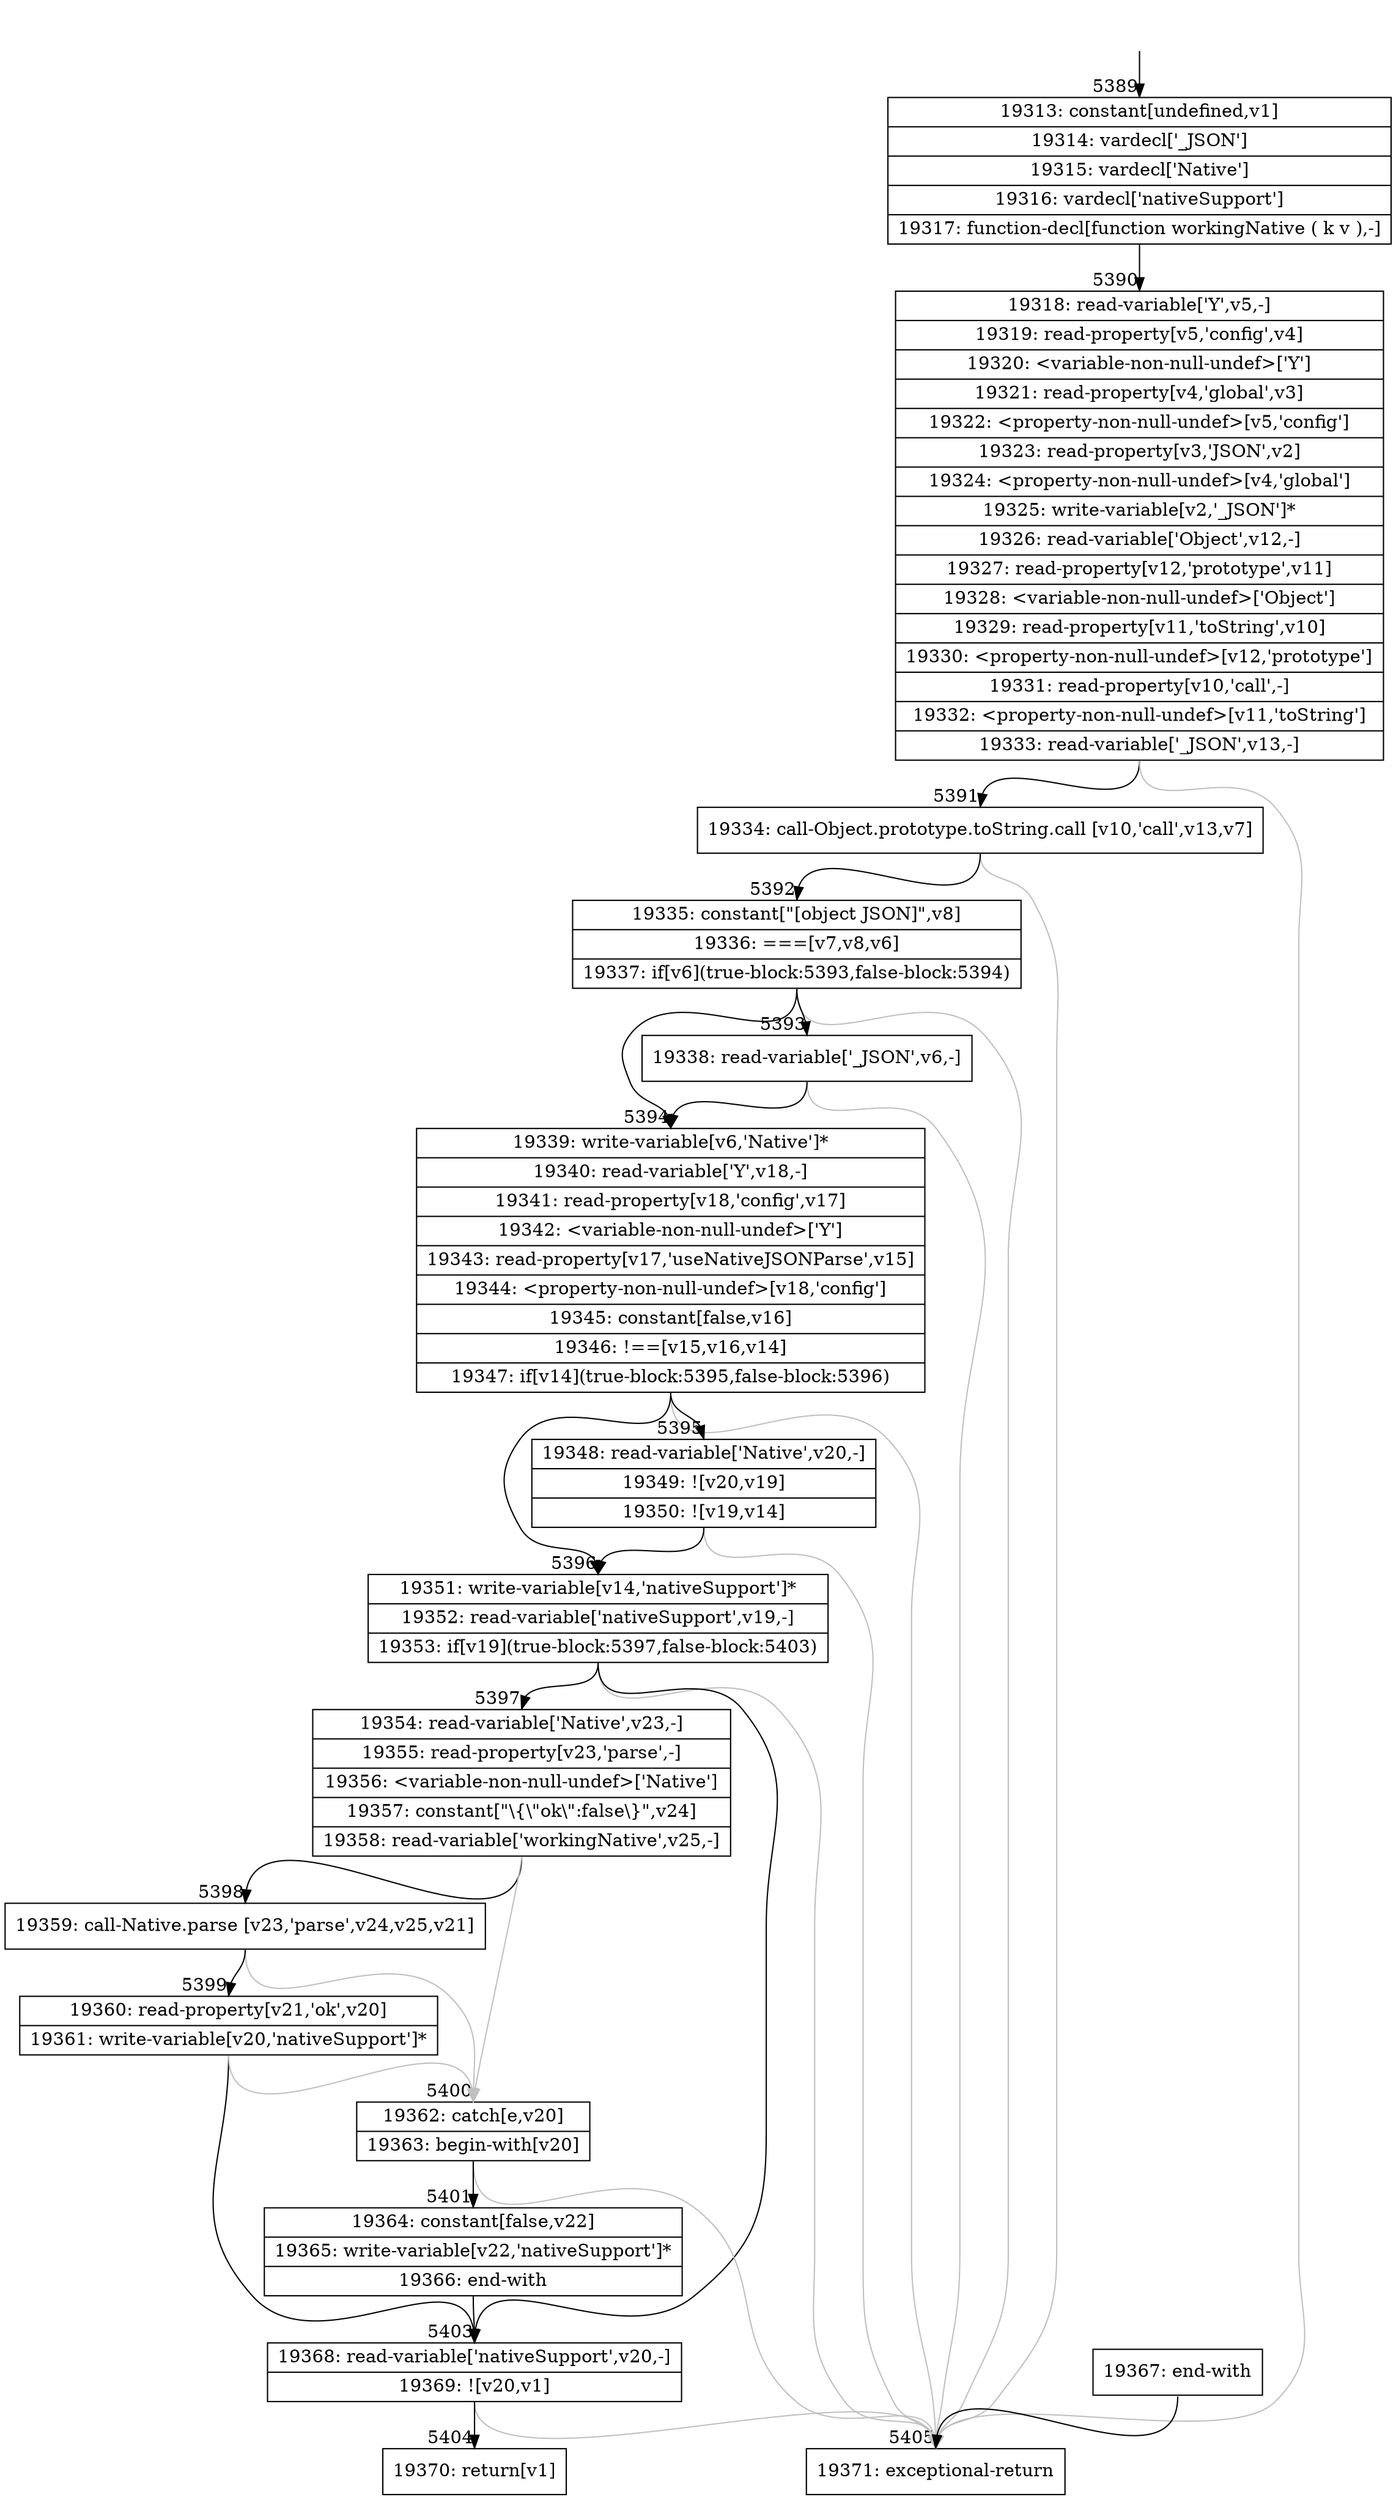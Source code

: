 digraph {
rankdir="TD"
BB_entry256[shape=none,label=""];
BB_entry256 -> BB5389 [tailport=s, headport=n, headlabel="    5389"]
BB5389 [shape=record label="{19313: constant[undefined,v1]|19314: vardecl['_JSON']|19315: vardecl['Native']|19316: vardecl['nativeSupport']|19317: function-decl[function workingNative ( k v ),-]}" ] 
BB5389 -> BB5390 [tailport=s, headport=n, headlabel="      5390"]
BB5390 [shape=record label="{19318: read-variable['Y',v5,-]|19319: read-property[v5,'config',v4]|19320: \<variable-non-null-undef\>['Y']|19321: read-property[v4,'global',v3]|19322: \<property-non-null-undef\>[v5,'config']|19323: read-property[v3,'JSON',v2]|19324: \<property-non-null-undef\>[v4,'global']|19325: write-variable[v2,'_JSON']*|19326: read-variable['Object',v12,-]|19327: read-property[v12,'prototype',v11]|19328: \<variable-non-null-undef\>['Object']|19329: read-property[v11,'toString',v10]|19330: \<property-non-null-undef\>[v12,'prototype']|19331: read-property[v10,'call',-]|19332: \<property-non-null-undef\>[v11,'toString']|19333: read-variable['_JSON',v13,-]}" ] 
BB5390 -> BB5391 [tailport=s, headport=n, headlabel="      5391"]
BB5390 -> BB5405 [tailport=s, headport=n, color=gray, headlabel="      5405"]
BB5391 [shape=record label="{19334: call-Object.prototype.toString.call [v10,'call',v13,v7]}" ] 
BB5391 -> BB5392 [tailport=s, headport=n, headlabel="      5392"]
BB5391 -> BB5405 [tailport=s, headport=n, color=gray]
BB5392 [shape=record label="{19335: constant[\"[object JSON]\",v8]|19336: ===[v7,v8,v6]|19337: if[v6](true-block:5393,false-block:5394)}" ] 
BB5392 -> BB5394 [tailport=s, headport=n, headlabel="      5394"]
BB5392 -> BB5393 [tailport=s, headport=n, headlabel="      5393"]
BB5392 -> BB5405 [tailport=s, headport=n, color=gray]
BB5393 [shape=record label="{19338: read-variable['_JSON',v6,-]}" ] 
BB5393 -> BB5394 [tailport=s, headport=n]
BB5393 -> BB5405 [tailport=s, headport=n, color=gray]
BB5394 [shape=record label="{19339: write-variable[v6,'Native']*|19340: read-variable['Y',v18,-]|19341: read-property[v18,'config',v17]|19342: \<variable-non-null-undef\>['Y']|19343: read-property[v17,'useNativeJSONParse',v15]|19344: \<property-non-null-undef\>[v18,'config']|19345: constant[false,v16]|19346: !==[v15,v16,v14]|19347: if[v14](true-block:5395,false-block:5396)}" ] 
BB5394 -> BB5396 [tailport=s, headport=n, headlabel="      5396"]
BB5394 -> BB5395 [tailport=s, headport=n, headlabel="      5395"]
BB5394 -> BB5405 [tailport=s, headport=n, color=gray]
BB5395 [shape=record label="{19348: read-variable['Native',v20,-]|19349: ![v20,v19]|19350: ![v19,v14]}" ] 
BB5395 -> BB5396 [tailport=s, headport=n]
BB5395 -> BB5405 [tailport=s, headport=n, color=gray]
BB5396 [shape=record label="{19351: write-variable[v14,'nativeSupport']*|19352: read-variable['nativeSupport',v19,-]|19353: if[v19](true-block:5397,false-block:5403)}" ] 
BB5396 -> BB5397 [tailport=s, headport=n, headlabel="      5397"]
BB5396 -> BB5403 [tailport=s, headport=n, headlabel="      5403"]
BB5396 -> BB5405 [tailport=s, headport=n, color=gray]
BB5397 [shape=record label="{19354: read-variable['Native',v23,-]|19355: read-property[v23,'parse',-]|19356: \<variable-non-null-undef\>['Native']|19357: constant[\"\\\{\\\"ok\\\":false\\\}\",v24]|19358: read-variable['workingNative',v25,-]}" ] 
BB5397 -> BB5398 [tailport=s, headport=n, headlabel="      5398"]
BB5397 -> BB5400 [tailport=s, headport=n, color=gray, headlabel="      5400"]
BB5398 [shape=record label="{19359: call-Native.parse [v23,'parse',v24,v25,v21]}" ] 
BB5398 -> BB5399 [tailport=s, headport=n, headlabel="      5399"]
BB5398 -> BB5400 [tailport=s, headport=n, color=gray]
BB5399 [shape=record label="{19360: read-property[v21,'ok',v20]|19361: write-variable[v20,'nativeSupport']*}" ] 
BB5399 -> BB5403 [tailport=s, headport=n]
BB5399 -> BB5400 [tailport=s, headport=n, color=gray]
BB5400 [shape=record label="{19362: catch[e,v20]|19363: begin-with[v20]}" ] 
BB5400 -> BB5401 [tailport=s, headport=n, headlabel="      5401"]
BB5400 -> BB5405 [tailport=s, headport=n, color=gray]
BB5401 [shape=record label="{19364: constant[false,v22]|19365: write-variable[v22,'nativeSupport']*|19366: end-with}" ] 
BB5401 -> BB5403 [tailport=s, headport=n]
BB5402 [shape=record label="{19367: end-with}" ] 
BB5402 -> BB5405 [tailport=s, headport=n]
BB5403 [shape=record label="{19368: read-variable['nativeSupport',v20,-]|19369: ![v20,v1]}" ] 
BB5403 -> BB5404 [tailport=s, headport=n, headlabel="      5404"]
BB5403 -> BB5405 [tailport=s, headport=n, color=gray]
BB5404 [shape=record label="{19370: return[v1]}" ] 
BB5405 [shape=record label="{19371: exceptional-return}" ] 
//#$~ 10423
}
